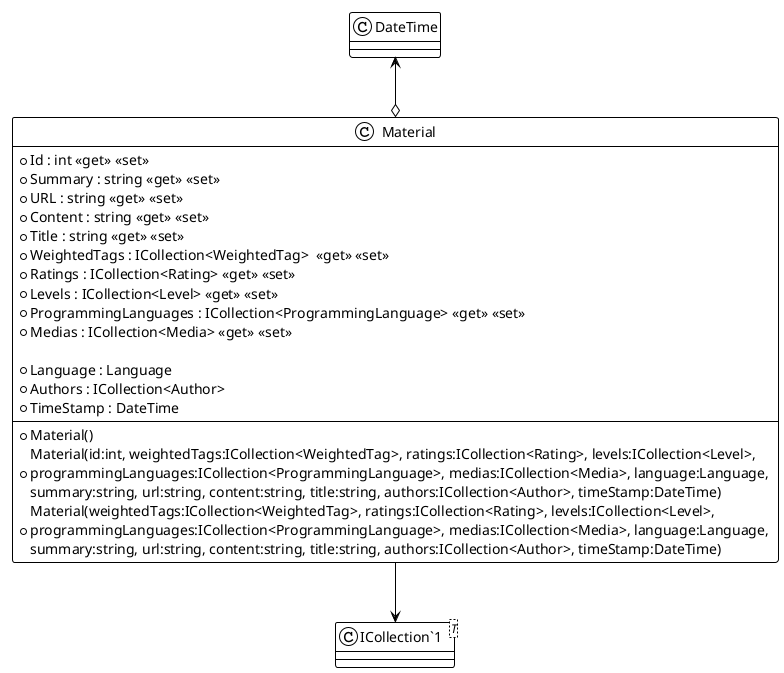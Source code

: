 @startuml
!theme plain
class Material {
    + Material()
    + Material(id:int, weightedTags:ICollection<WeightedTag>, ratings:ICollection<Rating>, levels:ICollection<Level>, \nprogrammingLanguages:ICollection<ProgrammingLanguage>, medias:ICollection<Media>, language:Language, \nsummary:string, url:string, content:string, title:string, authors:ICollection<Author>, timeStamp:DateTime)
    + Material(weightedTags:ICollection<WeightedTag>, ratings:ICollection<Rating>, levels:ICollection<Level>, \nprogrammingLanguages:ICollection<ProgrammingLanguage>, medias:ICollection<Media>, language:Language, \nsummary:string, url:string, content:string, title:string, authors:ICollection<Author>, timeStamp:DateTime)
    + Id : int <<get>> <<set>>
    + Summary : string <<get>> <<set>>
    + URL : string <<get>> <<set>>
    + Content : string <<get>> <<set>>
    + Title : string <<get>> <<set>>
    + WeightedTags : ICollection<WeightedTag>  <<get>> <<set>>
    + Ratings : ICollection<Rating> <<get>> <<set>>
    + Levels : ICollection<Level> <<get>> <<set>>
    + ProgrammingLanguages : ICollection<ProgrammingLanguage> <<get>> <<set>>
    + Medias : ICollection<Media> <<get>> <<set>>

+ Language : Language
+ Authors : ICollection<Author>
+ TimeStamp : DateTime

}
class "ICollection`1"<T> {
}
Material --> "ICollection`1"
DateTime <--o Material
@enduml
